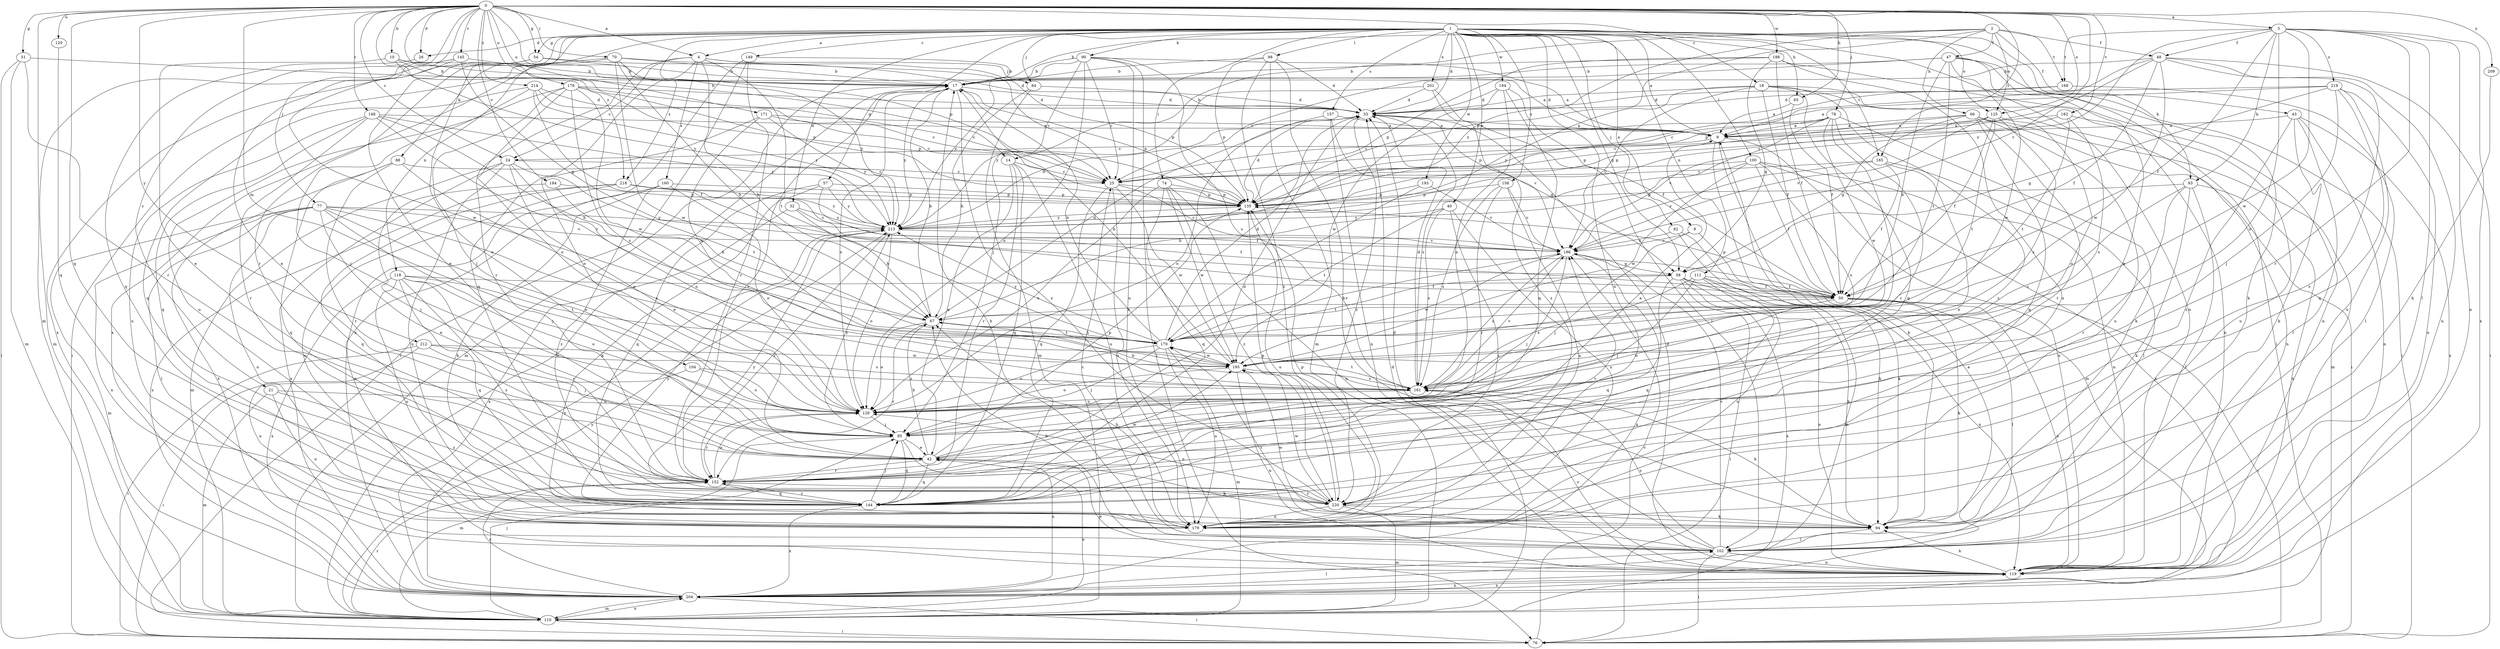 strict digraph  {
0;
1;
2;
3;
4;
8;
9;
10;
14;
17;
18;
21;
24;
25;
26;
32;
33;
40;
42;
43;
47;
48;
50;
51;
54;
57;
58;
65;
66;
67;
70;
74;
76;
77;
78;
82;
84;
85;
88;
90;
93;
94;
98;
100;
102;
104;
110;
111;
118;
119;
120;
125;
126;
135;
144;
145;
148;
149;
152;
157;
158;
160;
161;
165;
168;
170;
171;
176;
179;
182;
184;
186;
188;
193;
194;
195;
201;
204;
209;
212;
213;
214;
218;
219;
220;
0 -> 3  [label=a];
0 -> 4  [label=a];
0 -> 10  [label=b];
0 -> 14  [label=b];
0 -> 18  [label=c];
0 -> 21  [label=c];
0 -> 24  [label=c];
0 -> 26  [label=d];
0 -> 51  [label=g];
0 -> 54  [label=g];
0 -> 65  [label=h];
0 -> 70  [label=i];
0 -> 77  [label=j];
0 -> 78  [label=j];
0 -> 104  [label=m];
0 -> 110  [label=m];
0 -> 120  [label=o];
0 -> 125  [label=o];
0 -> 135  [label=p];
0 -> 144  [label=q];
0 -> 145  [label=r];
0 -> 148  [label=r];
0 -> 165  [label=t];
0 -> 171  [label=u];
0 -> 176  [label=u];
0 -> 182  [label=v];
0 -> 184  [label=v];
0 -> 186  [label=v];
0 -> 188  [label=w];
0 -> 209  [label=y];
0 -> 212  [label=y];
0 -> 214  [label=z];
0 -> 218  [label=z];
1 -> 4  [label=a];
1 -> 8  [label=a];
1 -> 9  [label=a];
1 -> 26  [label=d];
1 -> 32  [label=d];
1 -> 33  [label=d];
1 -> 40  [label=e];
1 -> 42  [label=e];
1 -> 54  [label=g];
1 -> 57  [label=g];
1 -> 58  [label=g];
1 -> 65  [label=h];
1 -> 74  [label=i];
1 -> 76  [label=i];
1 -> 82  [label=j];
1 -> 84  [label=j];
1 -> 88  [label=k];
1 -> 90  [label=k];
1 -> 93  [label=k];
1 -> 98  [label=l];
1 -> 100  [label=l];
1 -> 111  [label=n];
1 -> 118  [label=n];
1 -> 119  [label=n];
1 -> 125  [label=o];
1 -> 149  [label=r];
1 -> 152  [label=r];
1 -> 157  [label=s];
1 -> 158  [label=s];
1 -> 165  [label=t];
1 -> 179  [label=u];
1 -> 193  [label=w];
1 -> 194  [label=w];
1 -> 201  [label=x];
1 -> 218  [label=z];
2 -> 14  [label=b];
2 -> 17  [label=b];
2 -> 43  [label=f];
2 -> 47  [label=f];
2 -> 48  [label=f];
2 -> 66  [label=h];
2 -> 125  [label=o];
2 -> 135  [label=p];
2 -> 168  [label=t];
2 -> 213  [label=y];
3 -> 48  [label=f];
3 -> 50  [label=f];
3 -> 93  [label=k];
3 -> 102  [label=l];
3 -> 119  [label=n];
3 -> 126  [label=o];
3 -> 152  [label=r];
3 -> 168  [label=t];
3 -> 195  [label=w];
3 -> 204  [label=x];
3 -> 213  [label=y];
3 -> 219  [label=z];
4 -> 24  [label=c];
4 -> 67  [label=h];
4 -> 84  [label=j];
4 -> 135  [label=p];
4 -> 144  [label=q];
4 -> 152  [label=r];
4 -> 160  [label=s];
4 -> 170  [label=t];
8 -> 85  [label=j];
8 -> 94  [label=k];
8 -> 186  [label=v];
9 -> 24  [label=c];
9 -> 94  [label=k];
9 -> 110  [label=m];
9 -> 119  [label=n];
10 -> 9  [label=a];
10 -> 17  [label=b];
10 -> 42  [label=e];
10 -> 135  [label=p];
10 -> 213  [label=y];
14 -> 25  [label=c];
14 -> 42  [label=e];
14 -> 144  [label=q];
14 -> 152  [label=r];
14 -> 179  [label=u];
17 -> 33  [label=d];
17 -> 110  [label=m];
17 -> 126  [label=o];
17 -> 135  [label=p];
17 -> 152  [label=r];
17 -> 213  [label=y];
17 -> 220  [label=z];
18 -> 33  [label=d];
18 -> 50  [label=f];
18 -> 76  [label=i];
18 -> 119  [label=n];
18 -> 144  [label=q];
18 -> 186  [label=v];
18 -> 213  [label=y];
18 -> 220  [label=z];
21 -> 110  [label=m];
21 -> 126  [label=o];
21 -> 179  [label=u];
21 -> 220  [label=z];
24 -> 25  [label=c];
24 -> 42  [label=e];
24 -> 110  [label=m];
24 -> 126  [label=o];
24 -> 170  [label=t];
24 -> 179  [label=u];
24 -> 204  [label=x];
25 -> 135  [label=p];
25 -> 144  [label=q];
25 -> 179  [label=u];
25 -> 186  [label=v];
25 -> 195  [label=w];
26 -> 144  [label=q];
32 -> 50  [label=f];
32 -> 67  [label=h];
32 -> 204  [label=x];
32 -> 213  [label=y];
33 -> 9  [label=a];
33 -> 161  [label=s];
33 -> 186  [label=v];
33 -> 220  [label=z];
40 -> 161  [label=s];
40 -> 170  [label=t];
40 -> 179  [label=u];
40 -> 213  [label=y];
40 -> 220  [label=z];
42 -> 9  [label=a];
42 -> 33  [label=d];
42 -> 67  [label=h];
42 -> 94  [label=k];
42 -> 135  [label=p];
42 -> 144  [label=q];
42 -> 152  [label=r];
43 -> 9  [label=a];
43 -> 94  [label=k];
43 -> 102  [label=l];
43 -> 119  [label=n];
43 -> 204  [label=x];
43 -> 220  [label=z];
47 -> 17  [label=b];
47 -> 25  [label=c];
47 -> 42  [label=e];
47 -> 67  [label=h];
47 -> 76  [label=i];
47 -> 94  [label=k];
47 -> 170  [label=t];
47 -> 195  [label=w];
48 -> 17  [label=b];
48 -> 50  [label=f];
48 -> 76  [label=i];
48 -> 119  [label=n];
48 -> 135  [label=p];
48 -> 195  [label=w];
48 -> 213  [label=y];
48 -> 220  [label=z];
50 -> 67  [label=h];
50 -> 76  [label=i];
50 -> 94  [label=k];
50 -> 102  [label=l];
50 -> 119  [label=n];
50 -> 126  [label=o];
50 -> 135  [label=p];
51 -> 17  [label=b];
51 -> 76  [label=i];
51 -> 110  [label=m];
51 -> 152  [label=r];
54 -> 17  [label=b];
54 -> 33  [label=d];
54 -> 42  [label=e];
54 -> 204  [label=x];
57 -> 50  [label=f];
57 -> 94  [label=k];
57 -> 135  [label=p];
57 -> 144  [label=q];
57 -> 213  [label=y];
58 -> 50  [label=f];
58 -> 76  [label=i];
58 -> 94  [label=k];
58 -> 119  [label=n];
58 -> 144  [label=q];
58 -> 170  [label=t];
58 -> 204  [label=x];
65 -> 9  [label=a];
65 -> 50  [label=f];
66 -> 9  [label=a];
66 -> 58  [label=g];
66 -> 110  [label=m];
66 -> 119  [label=n];
66 -> 135  [label=p];
66 -> 144  [label=q];
66 -> 152  [label=r];
66 -> 179  [label=u];
67 -> 17  [label=b];
67 -> 33  [label=d];
67 -> 126  [label=o];
67 -> 152  [label=r];
67 -> 170  [label=t];
70 -> 17  [label=b];
70 -> 25  [label=c];
70 -> 67  [label=h];
70 -> 76  [label=i];
70 -> 195  [label=w];
70 -> 204  [label=x];
70 -> 213  [label=y];
74 -> 119  [label=n];
74 -> 126  [label=o];
74 -> 135  [label=p];
74 -> 144  [label=q];
74 -> 195  [label=w];
74 -> 220  [label=z];
76 -> 186  [label=v];
77 -> 42  [label=e];
77 -> 85  [label=j];
77 -> 102  [label=l];
77 -> 110  [label=m];
77 -> 119  [label=n];
77 -> 126  [label=o];
77 -> 161  [label=s];
77 -> 179  [label=u];
77 -> 186  [label=v];
77 -> 213  [label=y];
78 -> 9  [label=a];
78 -> 25  [label=c];
78 -> 85  [label=j];
78 -> 94  [label=k];
78 -> 135  [label=p];
78 -> 152  [label=r];
78 -> 186  [label=v];
78 -> 195  [label=w];
82 -> 94  [label=k];
82 -> 110  [label=m];
82 -> 186  [label=v];
84 -> 33  [label=d];
84 -> 67  [label=h];
84 -> 110  [label=m];
85 -> 42  [label=e];
85 -> 110  [label=m];
85 -> 144  [label=q];
85 -> 204  [label=x];
85 -> 213  [label=y];
88 -> 25  [label=c];
88 -> 126  [label=o];
88 -> 144  [label=q];
88 -> 152  [label=r];
88 -> 204  [label=x];
90 -> 9  [label=a];
90 -> 17  [label=b];
90 -> 25  [label=c];
90 -> 76  [label=i];
90 -> 85  [label=j];
90 -> 126  [label=o];
90 -> 161  [label=s];
90 -> 179  [label=u];
90 -> 213  [label=y];
93 -> 94  [label=k];
93 -> 102  [label=l];
93 -> 119  [label=n];
93 -> 135  [label=p];
93 -> 152  [label=r];
93 -> 161  [label=s];
94 -> 102  [label=l];
94 -> 195  [label=w];
98 -> 17  [label=b];
98 -> 33  [label=d];
98 -> 94  [label=k];
98 -> 110  [label=m];
98 -> 135  [label=p];
98 -> 220  [label=z];
100 -> 25  [label=c];
100 -> 50  [label=f];
100 -> 67  [label=h];
100 -> 119  [label=n];
100 -> 161  [label=s];
100 -> 195  [label=w];
100 -> 204  [label=x];
102 -> 17  [label=b];
102 -> 25  [label=c];
102 -> 33  [label=d];
102 -> 67  [label=h];
102 -> 76  [label=i];
102 -> 119  [label=n];
102 -> 161  [label=s];
102 -> 170  [label=t];
102 -> 186  [label=v];
104 -> 76  [label=i];
104 -> 126  [label=o];
104 -> 161  [label=s];
110 -> 17  [label=b];
110 -> 33  [label=d];
110 -> 42  [label=e];
110 -> 76  [label=i];
110 -> 85  [label=j];
110 -> 152  [label=r];
110 -> 204  [label=x];
110 -> 213  [label=y];
111 -> 50  [label=f];
111 -> 85  [label=j];
111 -> 119  [label=n];
111 -> 144  [label=q];
111 -> 161  [label=s];
111 -> 179  [label=u];
118 -> 50  [label=f];
118 -> 126  [label=o];
118 -> 144  [label=q];
118 -> 152  [label=r];
118 -> 170  [label=t];
118 -> 179  [label=u];
118 -> 204  [label=x];
118 -> 220  [label=z];
119 -> 33  [label=d];
119 -> 42  [label=e];
119 -> 94  [label=k];
119 -> 161  [label=s];
119 -> 204  [label=x];
120 -> 144  [label=q];
125 -> 9  [label=a];
125 -> 25  [label=c];
125 -> 50  [label=f];
125 -> 126  [label=o];
125 -> 161  [label=s];
125 -> 170  [label=t];
125 -> 186  [label=v];
126 -> 85  [label=j];
126 -> 152  [label=r];
135 -> 33  [label=d];
135 -> 179  [label=u];
135 -> 213  [label=y];
144 -> 85  [label=j];
144 -> 152  [label=r];
144 -> 186  [label=v];
144 -> 204  [label=x];
145 -> 17  [label=b];
145 -> 42  [label=e];
145 -> 58  [label=g];
145 -> 110  [label=m];
145 -> 195  [label=w];
148 -> 9  [label=a];
148 -> 67  [label=h];
148 -> 144  [label=q];
148 -> 152  [label=r];
148 -> 170  [label=t];
148 -> 179  [label=u];
148 -> 213  [label=y];
149 -> 17  [label=b];
149 -> 76  [label=i];
149 -> 152  [label=r];
149 -> 204  [label=x];
152 -> 126  [label=o];
152 -> 144  [label=q];
152 -> 195  [label=w];
152 -> 220  [label=z];
157 -> 9  [label=a];
157 -> 58  [label=g];
157 -> 119  [label=n];
157 -> 126  [label=o];
158 -> 135  [label=p];
158 -> 152  [label=r];
158 -> 161  [label=s];
158 -> 179  [label=u];
158 -> 186  [label=v];
160 -> 94  [label=k];
160 -> 119  [label=n];
160 -> 126  [label=o];
160 -> 135  [label=p];
160 -> 220  [label=z];
161 -> 33  [label=d];
161 -> 67  [label=h];
161 -> 94  [label=k];
161 -> 126  [label=o];
161 -> 170  [label=t];
161 -> 186  [label=v];
165 -> 25  [label=c];
165 -> 42  [label=e];
165 -> 50  [label=f];
165 -> 102  [label=l];
165 -> 186  [label=v];
168 -> 25  [label=c];
168 -> 33  [label=d];
168 -> 102  [label=l];
170 -> 17  [label=b];
170 -> 33  [label=d];
170 -> 67  [label=h];
170 -> 85  [label=j];
170 -> 110  [label=m];
170 -> 126  [label=o];
170 -> 179  [label=u];
170 -> 186  [label=v];
170 -> 195  [label=w];
170 -> 213  [label=y];
171 -> 9  [label=a];
171 -> 25  [label=c];
171 -> 126  [label=o];
171 -> 195  [label=w];
171 -> 213  [label=y];
176 -> 25  [label=c];
176 -> 33  [label=d];
176 -> 85  [label=j];
176 -> 126  [label=o];
176 -> 135  [label=p];
176 -> 161  [label=s];
176 -> 179  [label=u];
176 -> 195  [label=w];
179 -> 67  [label=h];
179 -> 135  [label=p];
179 -> 213  [label=y];
182 -> 9  [label=a];
182 -> 135  [label=p];
182 -> 161  [label=s];
182 -> 170  [label=t];
182 -> 179  [label=u];
184 -> 67  [label=h];
184 -> 85  [label=j];
184 -> 135  [label=p];
186 -> 58  [label=g];
186 -> 85  [label=j];
186 -> 161  [label=s];
186 -> 195  [label=w];
186 -> 204  [label=x];
188 -> 17  [label=b];
188 -> 50  [label=f];
188 -> 58  [label=g];
188 -> 119  [label=n];
188 -> 135  [label=p];
188 -> 179  [label=u];
193 -> 135  [label=p];
193 -> 170  [label=t];
193 -> 186  [label=v];
194 -> 33  [label=d];
194 -> 50  [label=f];
194 -> 126  [label=o];
194 -> 144  [label=q];
194 -> 195  [label=w];
195 -> 17  [label=b];
195 -> 119  [label=n];
195 -> 126  [label=o];
195 -> 161  [label=s];
201 -> 33  [label=d];
201 -> 102  [label=l];
201 -> 213  [label=y];
201 -> 220  [label=z];
204 -> 9  [label=a];
204 -> 76  [label=i];
204 -> 102  [label=l];
204 -> 110  [label=m];
204 -> 119  [label=n];
204 -> 152  [label=r];
204 -> 213  [label=y];
209 -> 94  [label=k];
212 -> 76  [label=i];
212 -> 85  [label=j];
212 -> 161  [label=s];
212 -> 179  [label=u];
212 -> 195  [label=w];
213 -> 33  [label=d];
213 -> 126  [label=o];
213 -> 152  [label=r];
213 -> 186  [label=v];
214 -> 25  [label=c];
214 -> 33  [label=d];
214 -> 50  [label=f];
214 -> 85  [label=j];
214 -> 144  [label=q];
214 -> 213  [label=y];
218 -> 135  [label=p];
218 -> 144  [label=q];
218 -> 179  [label=u];
218 -> 186  [label=v];
218 -> 204  [label=x];
218 -> 213  [label=y];
219 -> 9  [label=a];
219 -> 33  [label=d];
219 -> 58  [label=g];
219 -> 85  [label=j];
219 -> 119  [label=n];
219 -> 144  [label=q];
219 -> 179  [label=u];
220 -> 94  [label=k];
220 -> 110  [label=m];
220 -> 126  [label=o];
220 -> 135  [label=p];
220 -> 179  [label=u];
220 -> 195  [label=w];
220 -> 213  [label=y];
}
